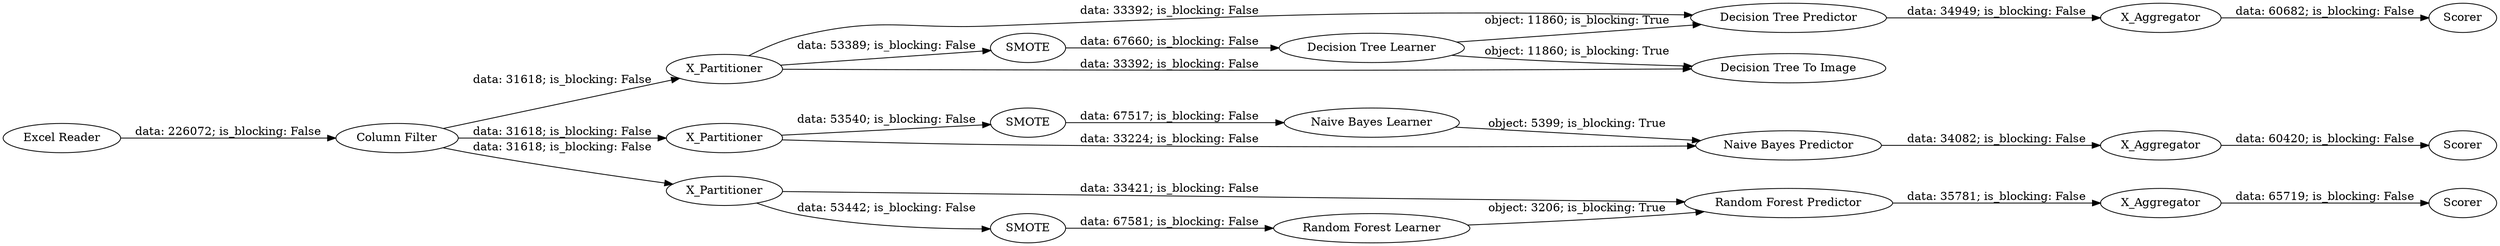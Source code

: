 digraph {
	"4800077480474949008_5" [label="Decision Tree Learner"]
	"4800077480474949008_12" [label=X_Partitioner]
	"4800077480474949008_2" [label="Column Filter"]
	"4800077480474949008_21" [label=Scorer]
	"4800077480474949008_30" [label=SMOTE]
	"4800077480474949008_8" [label=X_Aggregator]
	"4800077480474949008_29" [label=SMOTE]
	"4800077480474949008_9" [label=Scorer]
	"4800077480474949008_26" [label=X_Partitioner]
	"4800077480474949008_31" [label="Decision Tree To Image"]
	"4800077480474949008_17" [label=X_Partitioner]
	"4800077480474949008_1" [label="Excel Reader"]
	"4800077480474949008_24" [label="Naive Bayes Predictor"]
	"4800077480474949008_23" [label=X_Aggregator]
	"4800077480474949008_27" [label=X_Aggregator]
	"4800077480474949008_15" [label="Random Forest Predictor"]
	"4800077480474949008_14" [label="Random Forest Learner"]
	"4800077480474949008_28" [label=Scorer]
	"4800077480474949008_32" [label=SMOTE]
	"4800077480474949008_4" [label="Decision Tree Predictor"]
	"4800077480474949008_25" [label="Naive Bayes Learner"]
	"4800077480474949008_5" -> "4800077480474949008_31" [label="object: 11860; is_blocking: True"]
	"4800077480474949008_25" -> "4800077480474949008_24" [label="object: 5399; is_blocking: True"]
	"4800077480474949008_2" -> "4800077480474949008_17" [label="data: 31618; is_blocking: False"]
	"4800077480474949008_14" -> "4800077480474949008_15" [label="object: 3206; is_blocking: True"]
	"4800077480474949008_27" -> "4800077480474949008_28" [label="data: 60420; is_blocking: False"]
	"4800077480474949008_2" -> "4800077480474949008_12" [label="data: 31618; is_blocking: False"]
	"4800077480474949008_4" -> "4800077480474949008_8" [label="data: 34949; is_blocking: False"]
	"4800077480474949008_15" -> "4800077480474949008_23" [label="data: 35781; is_blocking: False"]
	"4800077480474949008_12" -> "4800077480474949008_4" [label="data: 33392; is_blocking: False"]
	"4800077480474949008_30" -> "4800077480474949008_14" [label="data: 67581; is_blocking: False"]
	"4800077480474949008_2" -> "4800077480474949008_26" [label="data: 31618; is_blocking: False"]
	"4800077480474949008_8" -> "4800077480474949008_9" [label="data: 60682; is_blocking: False"]
	"4800077480474949008_26" -> "4800077480474949008_32" [label="data: 53540; is_blocking: False"]
	"4800077480474949008_12" -> "4800077480474949008_31" [label="data: 33392; is_blocking: False"]
	"4800077480474949008_24" -> "4800077480474949008_27" [label="data: 34082; is_blocking: False"]
	"4800077480474949008_5" -> "4800077480474949008_4" [label="object: 11860; is_blocking: True"]
	"4800077480474949008_32" -> "4800077480474949008_25" [label="data: 67517; is_blocking: False"]
	"4800077480474949008_29" -> "4800077480474949008_5" [label="data: 67660; is_blocking: False"]
	"4800077480474949008_26" -> "4800077480474949008_24" [label="data: 33224; is_blocking: False"]
	"4800077480474949008_12" -> "4800077480474949008_29" [label="data: 53389; is_blocking: False"]
	"4800077480474949008_23" -> "4800077480474949008_21" [label="data: 65719; is_blocking: False"]
	"4800077480474949008_1" -> "4800077480474949008_2" [label="data: 226072; is_blocking: False"]
	"4800077480474949008_17" -> "4800077480474949008_15" [label="data: 33421; is_blocking: False"]
	"4800077480474949008_17" -> "4800077480474949008_30" [label="data: 53442; is_blocking: False"]
	rankdir=LR
}
